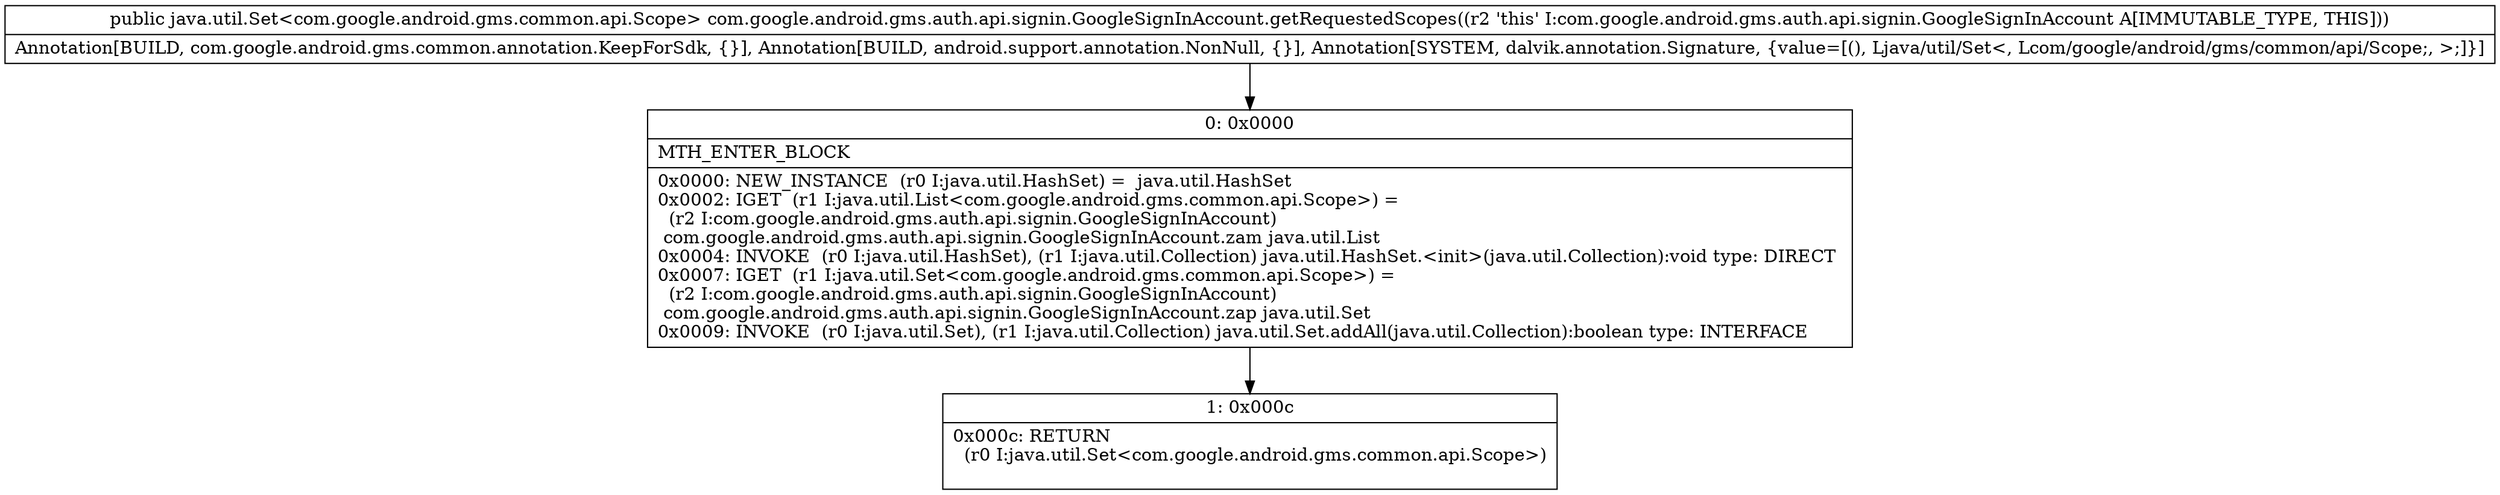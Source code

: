 digraph "CFG forcom.google.android.gms.auth.api.signin.GoogleSignInAccount.getRequestedScopes()Ljava\/util\/Set;" {
Node_0 [shape=record,label="{0\:\ 0x0000|MTH_ENTER_BLOCK\l|0x0000: NEW_INSTANCE  (r0 I:java.util.HashSet) =  java.util.HashSet \l0x0002: IGET  (r1 I:java.util.List\<com.google.android.gms.common.api.Scope\>) = \l  (r2 I:com.google.android.gms.auth.api.signin.GoogleSignInAccount)\l com.google.android.gms.auth.api.signin.GoogleSignInAccount.zam java.util.List \l0x0004: INVOKE  (r0 I:java.util.HashSet), (r1 I:java.util.Collection) java.util.HashSet.\<init\>(java.util.Collection):void type: DIRECT \l0x0007: IGET  (r1 I:java.util.Set\<com.google.android.gms.common.api.Scope\>) = \l  (r2 I:com.google.android.gms.auth.api.signin.GoogleSignInAccount)\l com.google.android.gms.auth.api.signin.GoogleSignInAccount.zap java.util.Set \l0x0009: INVOKE  (r0 I:java.util.Set), (r1 I:java.util.Collection) java.util.Set.addAll(java.util.Collection):boolean type: INTERFACE \l}"];
Node_1 [shape=record,label="{1\:\ 0x000c|0x000c: RETURN  \l  (r0 I:java.util.Set\<com.google.android.gms.common.api.Scope\>)\l \l}"];
MethodNode[shape=record,label="{public java.util.Set\<com.google.android.gms.common.api.Scope\> com.google.android.gms.auth.api.signin.GoogleSignInAccount.getRequestedScopes((r2 'this' I:com.google.android.gms.auth.api.signin.GoogleSignInAccount A[IMMUTABLE_TYPE, THIS]))  | Annotation[BUILD, com.google.android.gms.common.annotation.KeepForSdk, \{\}], Annotation[BUILD, android.support.annotation.NonNull, \{\}], Annotation[SYSTEM, dalvik.annotation.Signature, \{value=[(), Ljava\/util\/Set\<, Lcom\/google\/android\/gms\/common\/api\/Scope;, \>;]\}]\l}"];
MethodNode -> Node_0;
Node_0 -> Node_1;
}

